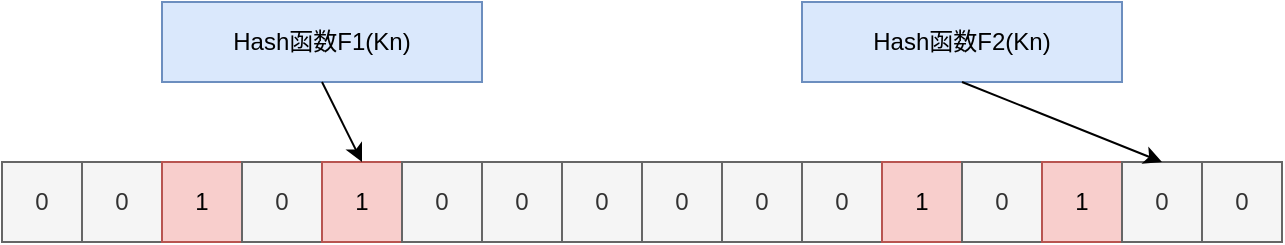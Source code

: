 <mxfile version="12.3.2" type="device" pages="1"><diagram id="KUd7FCAT5z612JaQRH7s" name="Page-1"><mxGraphModel dx="946" dy="600" grid="1" gridSize="10" guides="1" tooltips="1" connect="1" arrows="1" fold="1" page="1" pageScale="1" pageWidth="827" pageHeight="1169" math="0" shadow="0"><root><mxCell id="0"/><mxCell id="1" parent="0"/><mxCell id="Ob_ix7qdeM1xs9gVEPMk-65" value="Hash函数F1(Kn)" style="rounded=0;whiteSpace=wrap;html=1;fillColor=#dae8fc;strokeColor=#6c8ebf;" vertex="1" parent="1"><mxGeometry x="160" y="480" width="160" height="40" as="geometry"/></mxCell><mxCell id="Ob_ix7qdeM1xs9gVEPMk-66" value="Hash函数F2(Kn)" style="rounded=0;whiteSpace=wrap;html=1;fillColor=#dae8fc;strokeColor=#6c8ebf;" vertex="1" parent="1"><mxGeometry x="480" y="480" width="160" height="40" as="geometry"/></mxCell><mxCell id="Ob_ix7qdeM1xs9gVEPMk-67" value="0" style="rounded=0;whiteSpace=wrap;html=1;fillColor=#f5f5f5;strokeColor=#666666;fontColor=#333333;" vertex="1" parent="1"><mxGeometry x="80" y="560" width="40" height="40" as="geometry"/></mxCell><mxCell id="Ob_ix7qdeM1xs9gVEPMk-68" value="&lt;span style=&quot;white-space: normal&quot;&gt;0&lt;/span&gt;" style="rounded=0;whiteSpace=wrap;html=1;fillColor=#f5f5f5;strokeColor=#666666;fontColor=#333333;" vertex="1" parent="1"><mxGeometry x="120" y="560" width="40" height="40" as="geometry"/></mxCell><mxCell id="Ob_ix7qdeM1xs9gVEPMk-69" value="&lt;span style=&quot;white-space: normal&quot;&gt;1&lt;/span&gt;" style="rounded=0;whiteSpace=wrap;html=1;fillColor=#f8cecc;strokeColor=#b85450;" vertex="1" parent="1"><mxGeometry x="160" y="560" width="40" height="40" as="geometry"/></mxCell><mxCell id="Ob_ix7qdeM1xs9gVEPMk-70" value="&lt;span style=&quot;white-space: normal&quot;&gt;0&lt;/span&gt;" style="rounded=0;whiteSpace=wrap;html=1;fillColor=#f5f5f5;strokeColor=#666666;fontColor=#333333;" vertex="1" parent="1"><mxGeometry x="200" y="560" width="40" height="40" as="geometry"/></mxCell><mxCell id="Ob_ix7qdeM1xs9gVEPMk-71" value="&lt;span style=&quot;white-space: normal&quot;&gt;1&lt;/span&gt;" style="rounded=0;whiteSpace=wrap;html=1;fillColor=#f8cecc;strokeColor=#b85450;" vertex="1" parent="1"><mxGeometry x="240" y="560" width="40" height="40" as="geometry"/></mxCell><mxCell id="Ob_ix7qdeM1xs9gVEPMk-72" value="&lt;span style=&quot;white-space: normal&quot;&gt;0&lt;/span&gt;" style="rounded=0;whiteSpace=wrap;html=1;fillColor=#f5f5f5;strokeColor=#666666;fontColor=#333333;" vertex="1" parent="1"><mxGeometry x="280" y="560" width="40" height="40" as="geometry"/></mxCell><mxCell id="Ob_ix7qdeM1xs9gVEPMk-73" value="&lt;span style=&quot;white-space: normal&quot;&gt;0&lt;/span&gt;" style="rounded=0;whiteSpace=wrap;html=1;fillColor=#f5f5f5;strokeColor=#666666;fontColor=#333333;" vertex="1" parent="1"><mxGeometry x="320" y="560" width="40" height="40" as="geometry"/></mxCell><mxCell id="Ob_ix7qdeM1xs9gVEPMk-74" value="&lt;span style=&quot;white-space: normal&quot;&gt;0&lt;/span&gt;" style="rounded=0;whiteSpace=wrap;html=1;fillColor=#f5f5f5;strokeColor=#666666;fontColor=#333333;" vertex="1" parent="1"><mxGeometry x="360" y="560" width="40" height="40" as="geometry"/></mxCell><mxCell id="Ob_ix7qdeM1xs9gVEPMk-75" value="&lt;span style=&quot;white-space: normal&quot;&gt;0&lt;/span&gt;" style="rounded=0;whiteSpace=wrap;html=1;fillColor=#f5f5f5;strokeColor=#666666;fontColor=#333333;" vertex="1" parent="1"><mxGeometry x="400" y="560" width="40" height="40" as="geometry"/></mxCell><mxCell id="Ob_ix7qdeM1xs9gVEPMk-76" value="&lt;span style=&quot;white-space: normal&quot;&gt;0&lt;/span&gt;" style="rounded=0;whiteSpace=wrap;html=1;fillColor=#f5f5f5;strokeColor=#666666;fontColor=#333333;" vertex="1" parent="1"><mxGeometry x="440" y="560" width="40" height="40" as="geometry"/></mxCell><mxCell id="Ob_ix7qdeM1xs9gVEPMk-77" value="&lt;span style=&quot;white-space: normal&quot;&gt;0&lt;/span&gt;" style="rounded=0;whiteSpace=wrap;html=1;fillColor=#f5f5f5;strokeColor=#666666;fontColor=#333333;" vertex="1" parent="1"><mxGeometry x="480" y="560" width="40" height="40" as="geometry"/></mxCell><mxCell id="Ob_ix7qdeM1xs9gVEPMk-78" value="&lt;span style=&quot;white-space: normal&quot;&gt;1&lt;/span&gt;" style="rounded=0;whiteSpace=wrap;html=1;fillColor=#f8cecc;strokeColor=#b85450;" vertex="1" parent="1"><mxGeometry x="520" y="560" width="40" height="40" as="geometry"/></mxCell><mxCell id="Ob_ix7qdeM1xs9gVEPMk-79" value="&lt;span style=&quot;white-space: normal&quot;&gt;0&lt;/span&gt;" style="rounded=0;whiteSpace=wrap;html=1;fillColor=#f5f5f5;strokeColor=#666666;fontColor=#333333;" vertex="1" parent="1"><mxGeometry x="560" y="560" width="40" height="40" as="geometry"/></mxCell><mxCell id="Ob_ix7qdeM1xs9gVEPMk-80" value="&lt;span style=&quot;white-space: normal&quot;&gt;1&lt;/span&gt;" style="rounded=0;whiteSpace=wrap;html=1;fillColor=#f8cecc;strokeColor=#b85450;" vertex="1" parent="1"><mxGeometry x="600" y="560" width="40" height="40" as="geometry"/></mxCell><mxCell id="Ob_ix7qdeM1xs9gVEPMk-81" value="&lt;span style=&quot;white-space: normal&quot;&gt;0&lt;/span&gt;" style="rounded=0;whiteSpace=wrap;html=1;fillColor=#f5f5f5;strokeColor=#666666;fontColor=#333333;" vertex="1" parent="1"><mxGeometry x="640" y="560" width="40" height="40" as="geometry"/></mxCell><mxCell id="Ob_ix7qdeM1xs9gVEPMk-82" value="&lt;span style=&quot;white-space: normal&quot;&gt;0&lt;/span&gt;" style="rounded=0;whiteSpace=wrap;html=1;fillColor=#f5f5f5;strokeColor=#666666;fontColor=#333333;" vertex="1" parent="1"><mxGeometry x="680" y="560" width="40" height="40" as="geometry"/></mxCell><mxCell id="Ob_ix7qdeM1xs9gVEPMk-84" value="" style="endArrow=classic;html=1;exitX=0.5;exitY=1;exitDx=0;exitDy=0;entryX=0.5;entryY=0;entryDx=0;entryDy=0;" edge="1" parent="1" source="Ob_ix7qdeM1xs9gVEPMk-65" target="Ob_ix7qdeM1xs9gVEPMk-71"><mxGeometry width="50" height="50" relative="1" as="geometry"><mxPoint x="50" y="530" as="sourcePoint"/><mxPoint x="100" y="480" as="targetPoint"/></mxGeometry></mxCell><mxCell id="Ob_ix7qdeM1xs9gVEPMk-85" value="" style="endArrow=classic;html=1;exitX=0.5;exitY=1;exitDx=0;exitDy=0;entryX=0.5;entryY=0;entryDx=0;entryDy=0;" edge="1" parent="1" source="Ob_ix7qdeM1xs9gVEPMk-66" target="Ob_ix7qdeM1xs9gVEPMk-81"><mxGeometry width="50" height="50" relative="1" as="geometry"><mxPoint x="370" y="550" as="sourcePoint"/><mxPoint x="510" y="550" as="targetPoint"/></mxGeometry></mxCell></root></mxGraphModel></diagram></mxfile>
